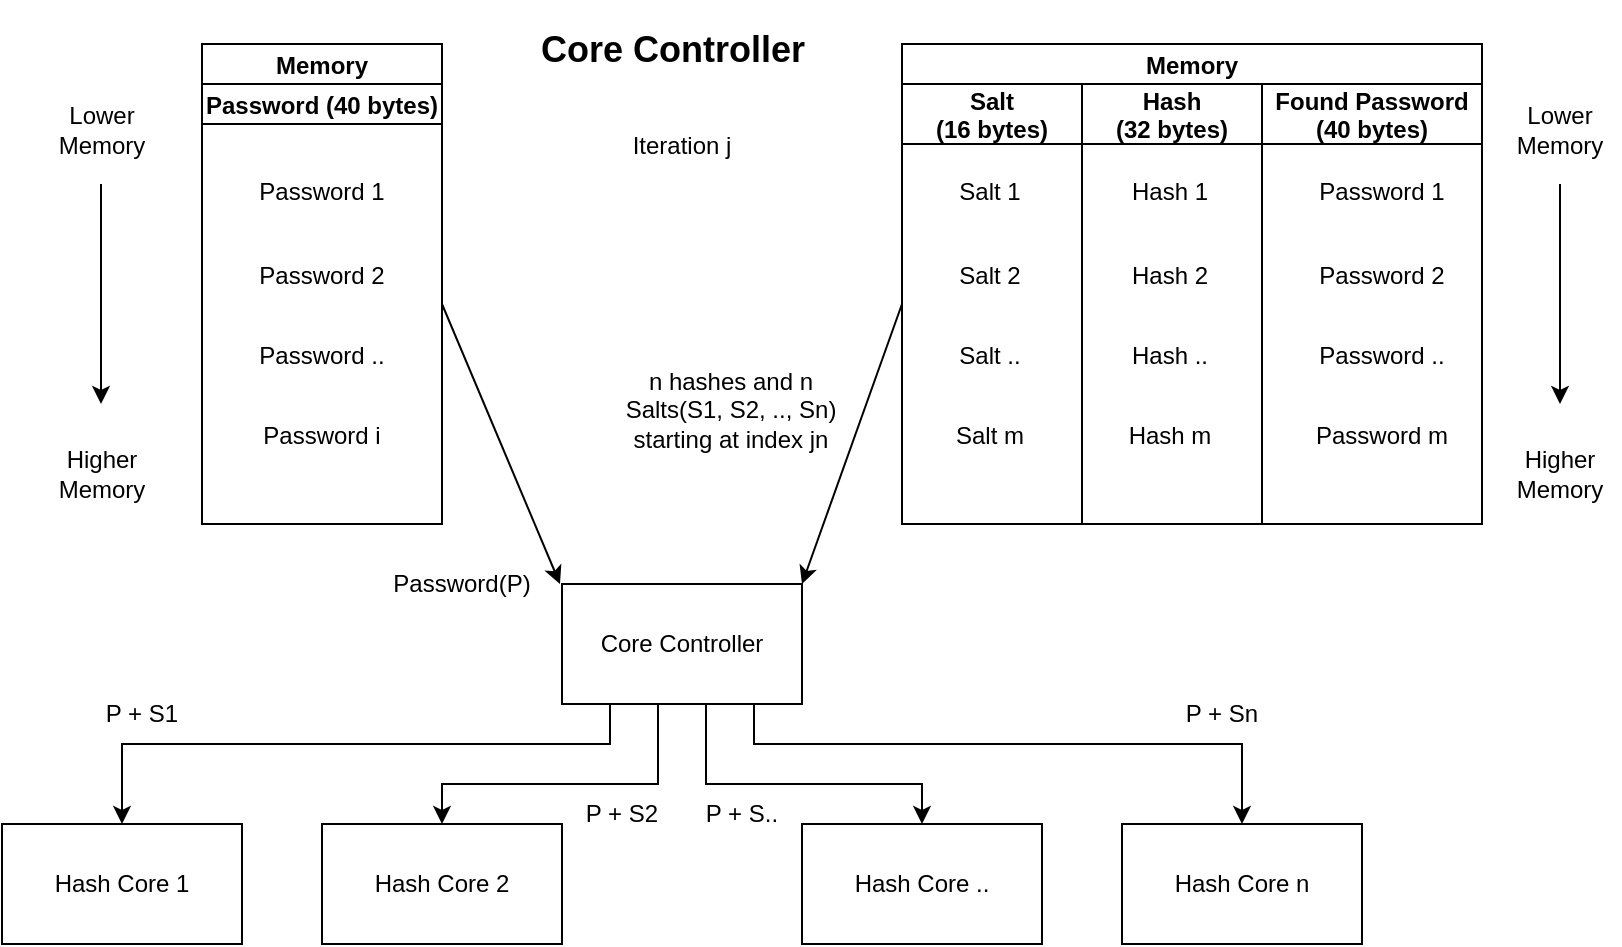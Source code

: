 <mxfile version="22.1.5" type="github">
  <diagram name="Page-1" id="oHbBpfMNV7-MWkwOHZMf">
    <mxGraphModel dx="1684" dy="954" grid="1" gridSize="10" guides="1" tooltips="1" connect="1" arrows="1" fold="1" page="1" pageScale="1" pageWidth="850" pageHeight="1100" math="0" shadow="0">
      <root>
        <mxCell id="0" />
        <mxCell id="1" parent="0" />
        <mxCell id="EGrysA47NTrs74HKjs9L-44" value="" style="edgeStyle=orthogonalEdgeStyle;rounded=0;orthogonalLoop=1;jettySize=auto;entryX=0.5;entryY=0;entryDx=0;entryDy=0;exitX=0.6;exitY=1;exitDx=0;exitDy=0;exitPerimeter=0;" parent="1" source="EGrysA47NTrs74HKjs9L-1" target="EGrysA47NTrs74HKjs9L-4" edge="1">
          <mxGeometry relative="1" as="geometry">
            <Array as="points">
              <mxPoint x="512" y="530" />
              <mxPoint x="620" y="530" />
            </Array>
            <mxPoint x="520" y="510" as="sourcePoint" />
          </mxGeometry>
        </mxCell>
        <mxCell id="EGrysA47NTrs74HKjs9L-45" value="" style="edgeStyle=orthogonalEdgeStyle;rounded=0;orthogonalLoop=1;jettySize=auto;entryX=0.5;entryY=0;entryDx=0;entryDy=0;exitX=0.2;exitY=1;exitDx=0;exitDy=0;exitPerimeter=0;" parent="1" source="EGrysA47NTrs74HKjs9L-1" target="EGrysA47NTrs74HKjs9L-2" edge="1">
          <mxGeometry relative="1" as="geometry">
            <mxPoint x="450" y="510" as="sourcePoint" />
            <mxPoint x="220" y="570" as="targetPoint" />
            <Array as="points">
              <mxPoint x="464" y="510" />
              <mxPoint x="220" y="510" />
            </Array>
          </mxGeometry>
        </mxCell>
        <mxCell id="EGrysA47NTrs74HKjs9L-46" value="" style="edgeStyle=orthogonalEdgeStyle;rounded=0;orthogonalLoop=1;jettySize=auto;entryX=0.5;entryY=0;entryDx=0;entryDy=0;exitX=0.8;exitY=1;exitDx=0;exitDy=0;exitPerimeter=0;" parent="1" source="EGrysA47NTrs74HKjs9L-1" target="EGrysA47NTrs74HKjs9L-5" edge="1">
          <mxGeometry relative="1" as="geometry">
            <Array as="points">
              <mxPoint x="536" y="510" />
              <mxPoint x="780" y="510" />
            </Array>
            <mxPoint x="550" y="510" as="sourcePoint" />
          </mxGeometry>
        </mxCell>
        <mxCell id="EGrysA47NTrs74HKjs9L-1" value="Core Controller" style="rounded=0;whiteSpace=wrap;points=[[0,0,0,0,0],[0,0.25,0,0,0],[0,0.5,0,0,0],[0,0.75,0,0,0],[0,1,0,0,0],[0.2,1,0,0,0],[0.25,0,0,0,0],[0.4,1,0,0,0],[0.5,0,0,0,0],[0.6,1,0,0,0],[0.75,0,0,0,0],[0.8,1,0,0,0],[1,0,0,0,0],[1,0.25,0,0,0],[1,0.5,0,0,0],[1,0.75,0,0,0],[1,1,0,0,0]];" parent="1" vertex="1">
          <mxGeometry x="440" y="430" width="120" height="60" as="geometry" />
        </mxCell>
        <mxCell id="EGrysA47NTrs74HKjs9L-2" value="Hash Core 1" style="rounded=0;whiteSpace=wrap;" parent="1" vertex="1">
          <mxGeometry x="160" y="550" width="120" height="60" as="geometry" />
        </mxCell>
        <mxCell id="EGrysA47NTrs74HKjs9L-3" value="Hash Core 2" style="rounded=0;whiteSpace=wrap;" parent="1" vertex="1">
          <mxGeometry x="320" y="550" width="120" height="60" as="geometry" />
        </mxCell>
        <mxCell id="EGrysA47NTrs74HKjs9L-4" value="Hash Core .." style="rounded=0;whiteSpace=wrap;" parent="1" vertex="1">
          <mxGeometry x="560" y="550" width="120" height="60" as="geometry" />
        </mxCell>
        <mxCell id="EGrysA47NTrs74HKjs9L-5" value="Hash Core n" style="rounded=0;whiteSpace=wrap;" parent="1" vertex="1">
          <mxGeometry x="720" y="550" width="120" height="60" as="geometry" />
        </mxCell>
        <mxCell id="EGrysA47NTrs74HKjs9L-10" value="" style="endArrow=classic;rounded=0;entryX=0.5;entryY=0;entryDx=0;entryDy=0;exitX=1;exitY=0.5;exitDx=0;exitDy=0;" parent="1" source="EGrysA47NTrs74HKjs9L-37" edge="1">
          <mxGeometry width="50" height="50" relative="1" as="geometry">
            <mxPoint x="439" y="360" as="sourcePoint" />
            <mxPoint x="439" y="430" as="targetPoint" />
            <Array as="points" />
          </mxGeometry>
        </mxCell>
        <mxCell id="EGrysA47NTrs74HKjs9L-11" value="Password(P)" style="text;strokeColor=none;fillColor=none;align=center;verticalAlign=middle;whiteSpace=wrap;rounded=0;" parent="1" vertex="1">
          <mxGeometry x="360" y="415" width="60" height="30" as="geometry" />
        </mxCell>
        <mxCell id="EGrysA47NTrs74HKjs9L-18" value="Memory" style="swimlane;childLayout=stackLayout;resizeParent=1;resizeParentMax=0;startSize=20;" parent="1" vertex="1">
          <mxGeometry x="610" y="160" width="290" height="240" as="geometry">
            <mxRectangle x="60" y="20" width="70" height="30" as="alternateBounds" />
          </mxGeometry>
        </mxCell>
        <mxCell id="EGrysA47NTrs74HKjs9L-19" value="Salt&#xa;(16 bytes)" style="swimlane;startSize=30;" parent="EGrysA47NTrs74HKjs9L-18" vertex="1">
          <mxGeometry y="20" width="90" height="220" as="geometry" />
        </mxCell>
        <mxCell id="EGrysA47NTrs74HKjs9L-25" value="Salt 2" style="text;align=center;verticalAlign=middle;resizable=0;points=[];autosize=1;strokeColor=none;fillColor=none;" parent="EGrysA47NTrs74HKjs9L-19" vertex="1">
          <mxGeometry x="19" y="80" width="50" height="30" as="geometry" />
        </mxCell>
        <mxCell id="EGrysA47NTrs74HKjs9L-26" value="Salt .." style="text;align=center;verticalAlign=middle;resizable=0;points=[];autosize=1;strokeColor=none;fillColor=none;" parent="EGrysA47NTrs74HKjs9L-19" vertex="1">
          <mxGeometry x="19" y="120" width="50" height="30" as="geometry" />
        </mxCell>
        <mxCell id="EGrysA47NTrs74HKjs9L-27" value="Salt m" style="text;align=center;verticalAlign=middle;resizable=0;points=[];autosize=1;strokeColor=none;fillColor=none;" parent="EGrysA47NTrs74HKjs9L-19" vertex="1">
          <mxGeometry x="14" y="160" width="60" height="30" as="geometry" />
        </mxCell>
        <mxCell id="EGrysA47NTrs74HKjs9L-24" value="Salt 1" style="text;align=center;verticalAlign=middle;resizable=0;points=[];autosize=1;strokeColor=none;fillColor=none;" parent="EGrysA47NTrs74HKjs9L-19" vertex="1">
          <mxGeometry x="19" y="38" width="50" height="30" as="geometry" />
        </mxCell>
        <mxCell id="EGrysA47NTrs74HKjs9L-20" value="Hash&#xa;(32 bytes)" style="swimlane;startSize=30;" parent="EGrysA47NTrs74HKjs9L-18" vertex="1">
          <mxGeometry x="90" y="20" width="90" height="220" as="geometry" />
        </mxCell>
        <mxCell id="EGrysA47NTrs74HKjs9L-28" value="Hash 1" style="text;align=center;verticalAlign=middle;resizable=0;points=[];autosize=1;strokeColor=none;fillColor=none;" parent="EGrysA47NTrs74HKjs9L-20" vertex="1">
          <mxGeometry x="14" y="38" width="60" height="30" as="geometry" />
        </mxCell>
        <mxCell id="EGrysA47NTrs74HKjs9L-29" value="Hash 2" style="text;align=center;verticalAlign=middle;resizable=0;points=[];autosize=1;strokeColor=none;fillColor=none;" parent="EGrysA47NTrs74HKjs9L-20" vertex="1">
          <mxGeometry x="14" y="80" width="60" height="30" as="geometry" />
        </mxCell>
        <mxCell id="EGrysA47NTrs74HKjs9L-30" value="Hash .." style="text;align=center;verticalAlign=middle;resizable=0;points=[];autosize=1;strokeColor=none;fillColor=none;" parent="EGrysA47NTrs74HKjs9L-20" vertex="1">
          <mxGeometry x="14" y="120" width="60" height="30" as="geometry" />
        </mxCell>
        <mxCell id="EGrysA47NTrs74HKjs9L-31" value="Hash m" style="text;align=center;verticalAlign=middle;resizable=0;points=[];autosize=1;strokeColor=none;fillColor=none;" parent="EGrysA47NTrs74HKjs9L-20" vertex="1">
          <mxGeometry x="14" y="160" width="60" height="30" as="geometry" />
        </mxCell>
        <mxCell id="lWokgze52w8376lJkztv-2" value="Found Password&#xa;(40 bytes)" style="swimlane;startSize=30;" parent="EGrysA47NTrs74HKjs9L-18" vertex="1">
          <mxGeometry x="180" y="20" width="110" height="220" as="geometry" />
        </mxCell>
        <mxCell id="lWokgze52w8376lJkztv-3" value="Password 1" style="text;align=center;verticalAlign=middle;resizable=0;points=[];autosize=1;strokeColor=none;fillColor=none;" parent="lWokgze52w8376lJkztv-2" vertex="1">
          <mxGeometry x="15" y="38" width="90" height="30" as="geometry" />
        </mxCell>
        <mxCell id="lWokgze52w8376lJkztv-4" value="Password 2" style="text;align=center;verticalAlign=middle;resizable=0;points=[];autosize=1;strokeColor=none;fillColor=none;" parent="lWokgze52w8376lJkztv-2" vertex="1">
          <mxGeometry x="15" y="80" width="90" height="30" as="geometry" />
        </mxCell>
        <mxCell id="lWokgze52w8376lJkztv-5" value="Password .." style="text;align=center;verticalAlign=middle;resizable=0;points=[];autosize=1;strokeColor=none;fillColor=none;" parent="lWokgze52w8376lJkztv-2" vertex="1">
          <mxGeometry x="15" y="120" width="90" height="30" as="geometry" />
        </mxCell>
        <mxCell id="lWokgze52w8376lJkztv-6" value="Password m" style="text;align=center;verticalAlign=middle;resizable=0;points=[];autosize=1;strokeColor=none;fillColor=none;" parent="lWokgze52w8376lJkztv-2" vertex="1">
          <mxGeometry x="15" y="160" width="90" height="30" as="geometry" />
        </mxCell>
        <mxCell id="EGrysA47NTrs74HKjs9L-32" value="" style="endArrow=classic;rounded=0;exitX=0;exitY=0.5;exitDx=0;exitDy=0;entryX=1;entryY=0;entryDx=0;entryDy=0;" parent="1" source="EGrysA47NTrs74HKjs9L-19" target="EGrysA47NTrs74HKjs9L-1" edge="1">
          <mxGeometry width="50" height="50" relative="1" as="geometry">
            <mxPoint x="560" y="520" as="sourcePoint" />
            <mxPoint x="610" y="470" as="targetPoint" />
          </mxGeometry>
        </mxCell>
        <mxCell id="EGrysA47NTrs74HKjs9L-33" value="Lower Memory" style="text;strokeColor=none;fillColor=none;align=center;verticalAlign=middle;whiteSpace=wrap;rounded=0;" parent="1" vertex="1">
          <mxGeometry x="909" y="188" width="60" height="30" as="geometry" />
        </mxCell>
        <mxCell id="EGrysA47NTrs74HKjs9L-34" value="Higher Memory" style="text;strokeColor=none;fillColor=none;align=center;verticalAlign=middle;whiteSpace=wrap;rounded=0;" parent="1" vertex="1">
          <mxGeometry x="909" y="360" width="60" height="30" as="geometry" />
        </mxCell>
        <mxCell id="EGrysA47NTrs74HKjs9L-35" value="" style="endArrow=classic;rounded=0;" parent="1" edge="1">
          <mxGeometry width="50" height="50" relative="1" as="geometry">
            <mxPoint x="939" y="230" as="sourcePoint" />
            <mxPoint x="939" y="340" as="targetPoint" />
          </mxGeometry>
        </mxCell>
        <mxCell id="EGrysA47NTrs74HKjs9L-36" value="Memory" style="swimlane;childLayout=stackLayout;resizeParent=1;resizeParentMax=0;startSize=20;" parent="1" vertex="1">
          <mxGeometry x="260" y="160" width="120" height="240" as="geometry" />
        </mxCell>
        <mxCell id="EGrysA47NTrs74HKjs9L-37" value="Password (40 bytes)" style="swimlane;startSize=20;" parent="EGrysA47NTrs74HKjs9L-36" vertex="1">
          <mxGeometry y="20" width="120" height="220" as="geometry" />
        </mxCell>
        <mxCell id="EGrysA47NTrs74HKjs9L-51" value="Password 1" style="text;align=center;verticalAlign=middle;resizable=0;points=[];autosize=1;strokeColor=none;fillColor=none;" parent="EGrysA47NTrs74HKjs9L-37" vertex="1">
          <mxGeometry x="15" y="38" width="90" height="30" as="geometry" />
        </mxCell>
        <mxCell id="EGrysA47NTrs74HKjs9L-52" value="Password 2" style="text;align=center;verticalAlign=middle;resizable=0;points=[];autosize=1;strokeColor=none;fillColor=none;" parent="EGrysA47NTrs74HKjs9L-37" vertex="1">
          <mxGeometry x="15" y="80" width="90" height="30" as="geometry" />
        </mxCell>
        <mxCell id="EGrysA47NTrs74HKjs9L-53" value="Password .." style="text;align=center;verticalAlign=middle;resizable=0;points=[];autosize=1;strokeColor=none;fillColor=none;" parent="EGrysA47NTrs74HKjs9L-37" vertex="1">
          <mxGeometry x="15" y="120" width="90" height="30" as="geometry" />
        </mxCell>
        <mxCell id="EGrysA47NTrs74HKjs9L-54" value="Password i" style="text;align=center;verticalAlign=middle;resizable=0;points=[];autosize=1;strokeColor=none;fillColor=none;" parent="EGrysA47NTrs74HKjs9L-37" vertex="1">
          <mxGeometry x="20" y="160" width="80" height="30" as="geometry" />
        </mxCell>
        <mxCell id="EGrysA47NTrs74HKjs9L-40" value="n hashes and n Salts(S1, S2, .., Sn) starting at index jn&#xa;" style="text;strokeColor=none;fillColor=none;align=center;verticalAlign=middle;whiteSpace=wrap;rounded=0;" parent="1" vertex="1">
          <mxGeometry x="469" y="310" width="111" height="80" as="geometry" />
        </mxCell>
        <mxCell id="EGrysA47NTrs74HKjs9L-47" value="Lower Memory" style="text;strokeColor=none;fillColor=none;align=center;verticalAlign=middle;whiteSpace=wrap;rounded=0;" parent="1" vertex="1">
          <mxGeometry x="180" y="188" width="60" height="30" as="geometry" />
        </mxCell>
        <mxCell id="EGrysA47NTrs74HKjs9L-49" value="Higher Memory" style="text;strokeColor=none;fillColor=none;align=center;verticalAlign=middle;whiteSpace=wrap;rounded=0;" parent="1" vertex="1">
          <mxGeometry x="180" y="360" width="60" height="30" as="geometry" />
        </mxCell>
        <mxCell id="EGrysA47NTrs74HKjs9L-50" value="" style="endArrow=classic;rounded=0;" parent="1" edge="1">
          <mxGeometry width="50" height="50" relative="1" as="geometry">
            <mxPoint x="209.5" y="230" as="sourcePoint" />
            <mxPoint x="209.5" y="340" as="targetPoint" />
          </mxGeometry>
        </mxCell>
        <mxCell id="EGrysA47NTrs74HKjs9L-55" value="P + S1" style="text;strokeColor=none;fillColor=none;align=center;verticalAlign=middle;whiteSpace=wrap;rounded=0;" parent="1" vertex="1">
          <mxGeometry x="200" y="480" width="60" height="30" as="geometry" />
        </mxCell>
        <mxCell id="EGrysA47NTrs74HKjs9L-56" value="P + S2" style="text;strokeColor=none;fillColor=none;align=center;verticalAlign=middle;whiteSpace=wrap;rounded=0;" parent="1" vertex="1">
          <mxGeometry x="440" y="530" width="60" height="30" as="geometry" />
        </mxCell>
        <mxCell id="EGrysA47NTrs74HKjs9L-57" value="P + S.." style="text;strokeColor=none;fillColor=none;align=center;verticalAlign=middle;whiteSpace=wrap;rounded=0;" parent="1" vertex="1">
          <mxGeometry x="500" y="530" width="60" height="30" as="geometry" />
        </mxCell>
        <mxCell id="EGrysA47NTrs74HKjs9L-58" value="P + Sn" style="text;strokeColor=none;fillColor=none;align=center;verticalAlign=middle;whiteSpace=wrap;rounded=0;" parent="1" vertex="1">
          <mxGeometry x="740" y="480" width="60" height="30" as="geometry" />
        </mxCell>
        <mxCell id="EGrysA47NTrs74HKjs9L-59" value="Iteration j" style="text;strokeColor=none;fillColor=none;align=center;verticalAlign=middle;whiteSpace=wrap;rounded=0;" parent="1" vertex="1">
          <mxGeometry x="450" y="180" width="100" height="62" as="geometry" />
        </mxCell>
        <mxCell id="tJDNGmxckIwDE3GRA1m3-1" value="" style="endArrow=classic;rounded=0;exitX=0.4;exitY=1;exitDx=0;exitDy=0;exitPerimeter=0;entryX=0.5;entryY=0;entryDx=0;entryDy=0;" parent="1" source="EGrysA47NTrs74HKjs9L-1" target="EGrysA47NTrs74HKjs9L-3" edge="1">
          <mxGeometry width="50" height="50" relative="1" as="geometry">
            <mxPoint x="445" y="550" as="sourcePoint" />
            <mxPoint x="495" y="500" as="targetPoint" />
            <Array as="points">
              <mxPoint x="488" y="530" />
              <mxPoint x="430" y="530" />
              <mxPoint x="380" y="530" />
            </Array>
          </mxGeometry>
        </mxCell>
        <mxCell id="pZKREUOt-818DEwDkZYy-1" value="&lt;font style=&quot;font-size: 18px;&quot;&gt;&lt;b&gt;Core Controller&lt;/b&gt;&lt;/font&gt;" style="text;html=1;strokeColor=none;fillColor=none;align=center;verticalAlign=middle;whiteSpace=wrap;rounded=0;" vertex="1" parent="1">
          <mxGeometry x="425" y="138" width="140.5" height="50" as="geometry" />
        </mxCell>
      </root>
    </mxGraphModel>
  </diagram>
</mxfile>
